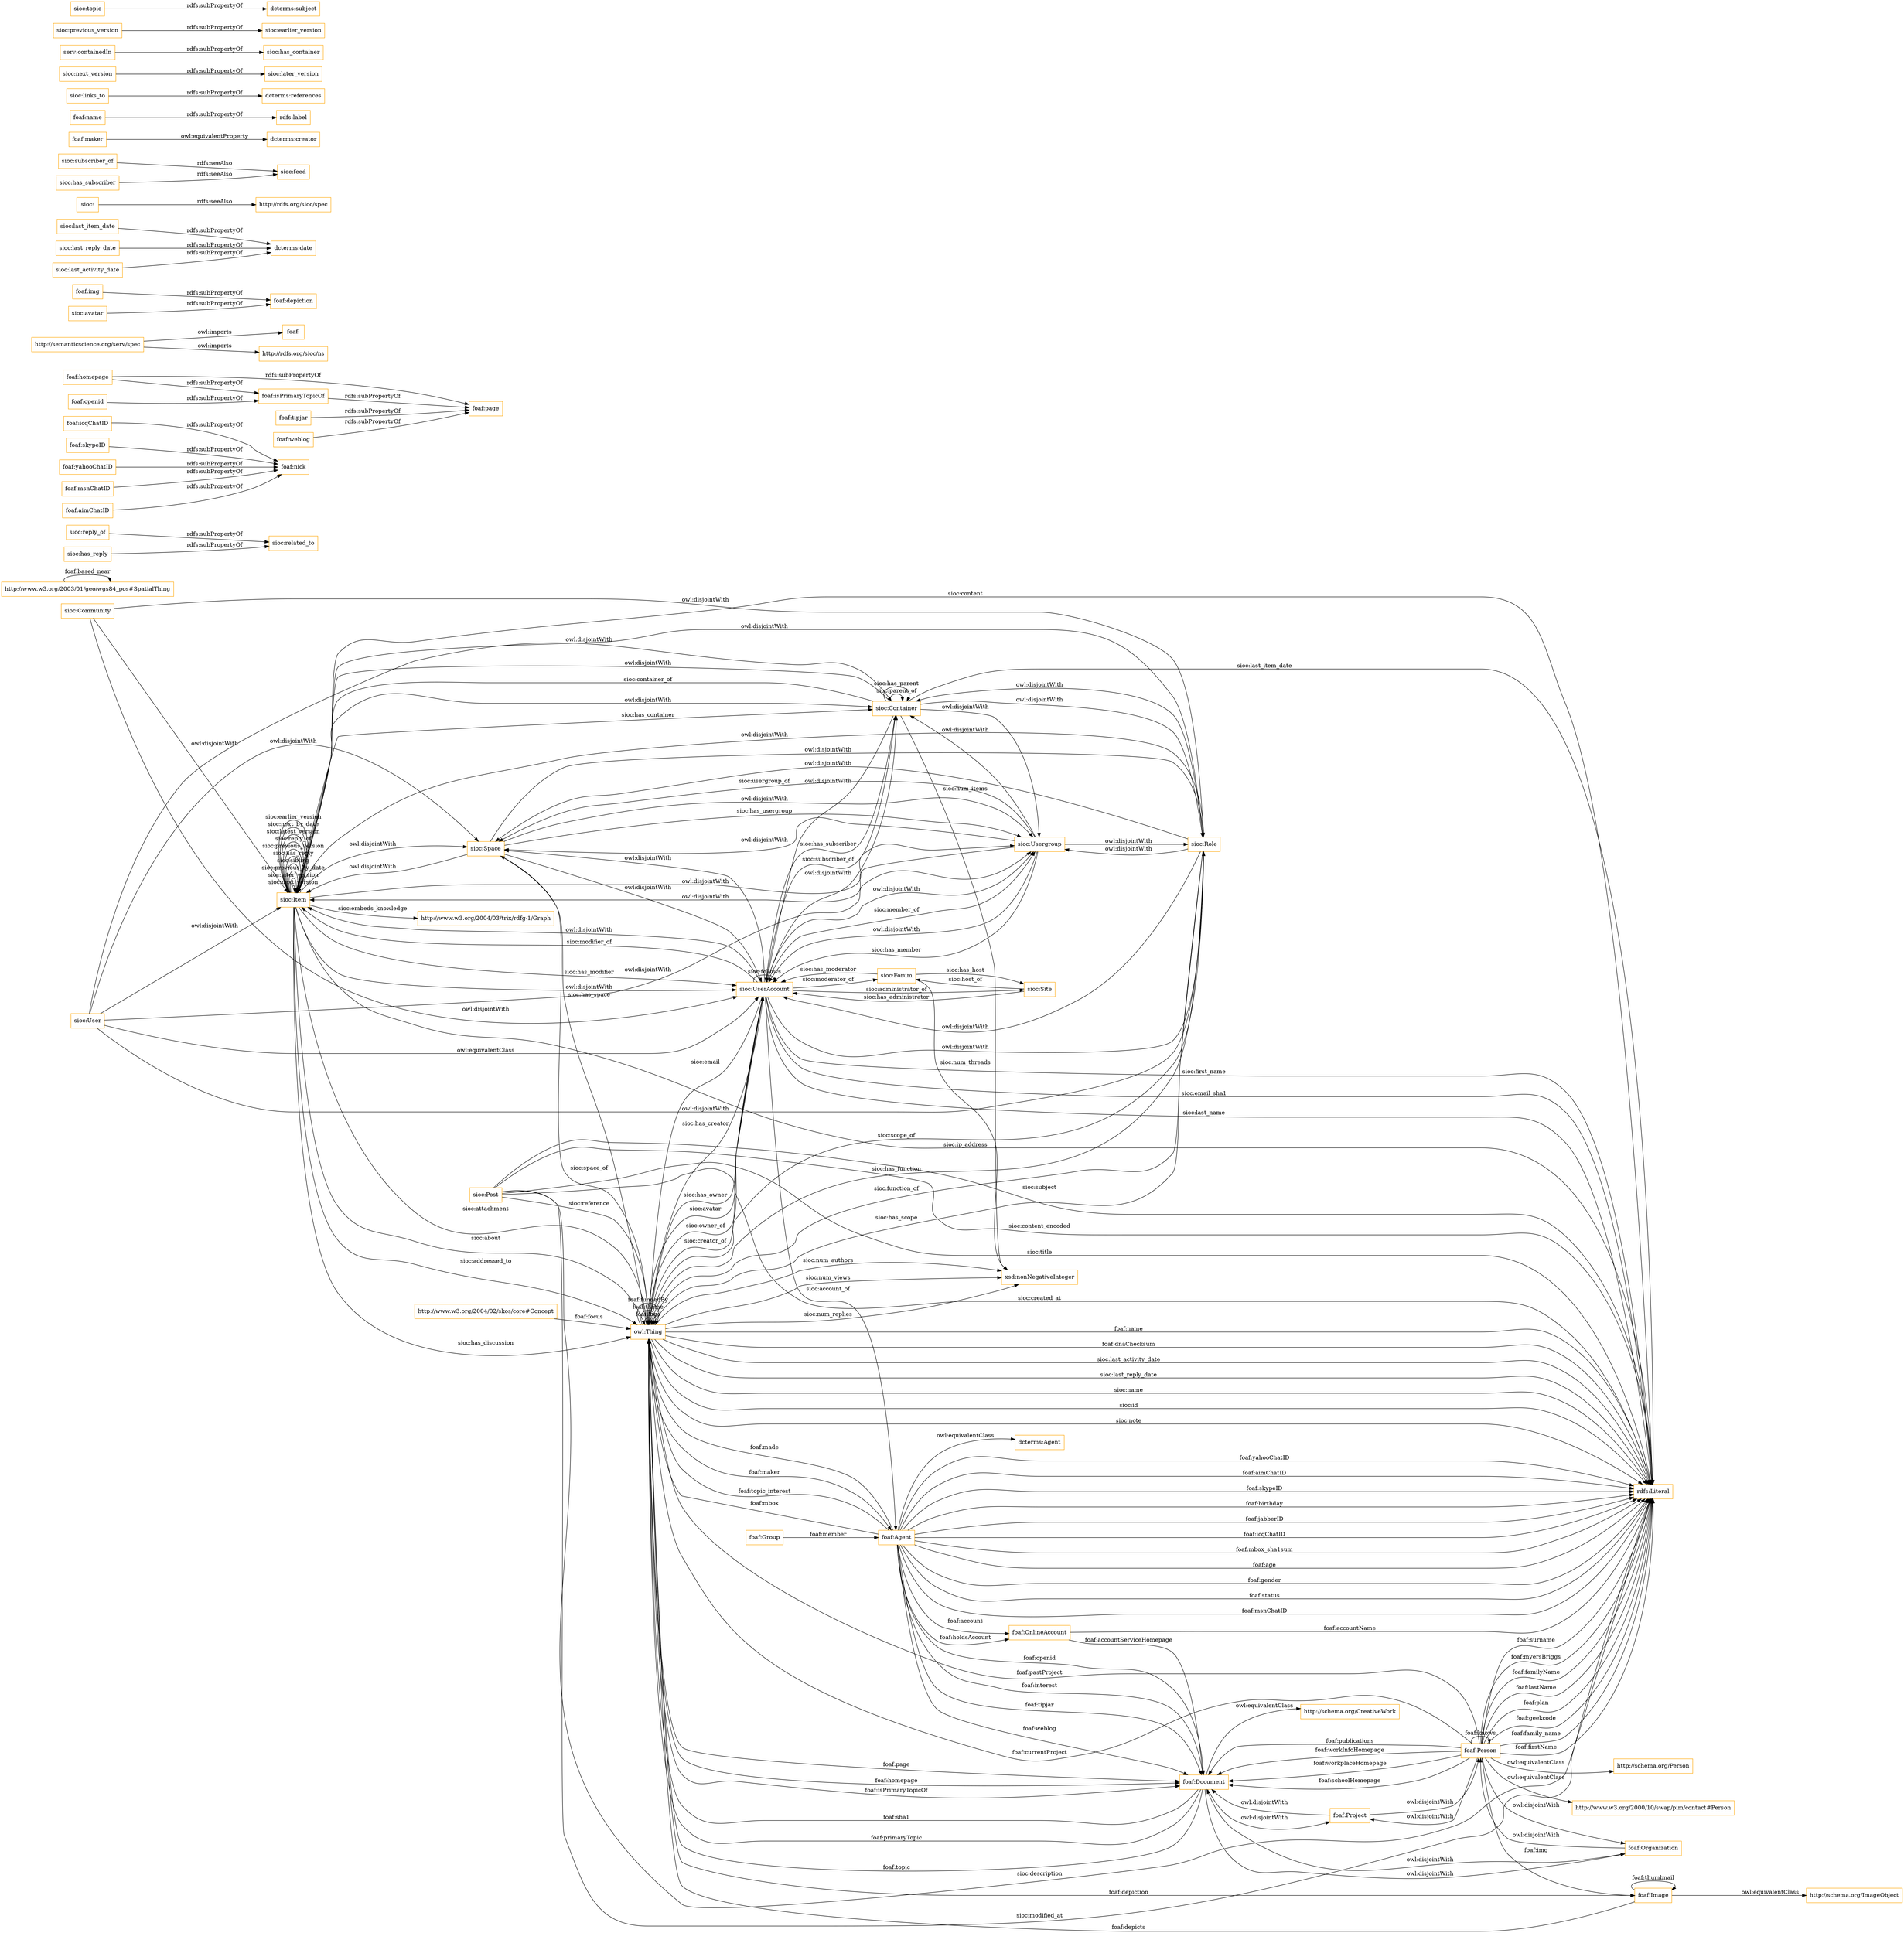 digraph ar2dtool_diagram { 
rankdir=LR;
size="1501"
node [shape = rectangle, color="orange"]; "sioc:Item" "sioc:Space" "foaf:Document" "sioc:Container" "sioc:UserAccount" "sioc:Usergroup" "foaf:Agent" "sioc:Post" "sioc:Community" "sioc:Site" "foaf:OnlineAccount" "sioc:Role" "sioc:Forum" "foaf:Image" "foaf:Project" "http://www.w3.org/2003/01/geo/wgs84_pos#SpatialThing" "foaf:Person" "foaf:Organization" "foaf:Group" ; /*classes style*/
	"sioc:reply_of" -> "sioc:related_to" [ label = "rdfs:subPropertyOf" ];
	"foaf:icqChatID" -> "foaf:nick" [ label = "rdfs:subPropertyOf" ];
	"foaf:isPrimaryTopicOf" -> "foaf:page" [ label = "rdfs:subPropertyOf" ];
	"foaf:openid" -> "foaf:isPrimaryTopicOf" [ label = "rdfs:subPropertyOf" ];
	"foaf:Project" -> "foaf:Document" [ label = "owl:disjointWith" ];
	"foaf:Project" -> "foaf:Person" [ label = "owl:disjointWith" ];
	"foaf:skypeID" -> "foaf:nick" [ label = "rdfs:subPropertyOf" ];
	"foaf:Image" -> "http://schema.org/ImageObject" [ label = "owl:equivalentClass" ];
	"http://semanticscience.org/serv/spec" -> "foaf:" [ label = "owl:imports" ];
	"http://semanticscience.org/serv/spec" -> "http://rdfs.org/sioc/ns" [ label = "owl:imports" ];
	"foaf:yahooChatID" -> "foaf:nick" [ label = "rdfs:subPropertyOf" ];
	"foaf:homepage" -> "foaf:page" [ label = "rdfs:subPropertyOf" ];
	"foaf:homepage" -> "foaf:isPrimaryTopicOf" [ label = "rdfs:subPropertyOf" ];
	"foaf:img" -> "foaf:depiction" [ label = "rdfs:subPropertyOf" ];
	"sioc:last_item_date" -> "dcterms:date" [ label = "rdfs:subPropertyOf" ];
	"sioc:User" -> "sioc:Role" [ label = "owl:disjointWith" ];
	"sioc:User" -> "sioc:Usergroup" [ label = "owl:disjointWith" ];
	"sioc:User" -> "sioc:Container" [ label = "owl:disjointWith" ];
	"sioc:User" -> "sioc:Item" [ label = "owl:disjointWith" ];
	"sioc:User" -> "sioc:UserAccount" [ label = "owl:equivalentClass" ];
	"sioc:User" -> "sioc:Space" [ label = "owl:disjointWith" ];
	"foaf:msnChatID" -> "foaf:nick" [ label = "rdfs:subPropertyOf" ];
	"sioc:" -> "http://rdfs.org/sioc/spec" [ label = "rdfs:seeAlso" ];
	"sioc:Community" -> "sioc:UserAccount" [ label = "owl:disjointWith" ];
	"sioc:Community" -> "sioc:Role" [ label = "owl:disjointWith" ];
	"sioc:Community" -> "sioc:Item" [ label = "owl:disjointWith" ];
	"sioc:last_reply_date" -> "dcterms:date" [ label = "rdfs:subPropertyOf" ];
	"sioc:last_activity_date" -> "dcterms:date" [ label = "rdfs:subPropertyOf" ];
	"sioc:subscriber_of" -> "sioc:feed" [ label = "rdfs:seeAlso" ];
	"foaf:Organization" -> "foaf:Document" [ label = "owl:disjointWith" ];
	"foaf:Organization" -> "foaf:Person" [ label = "owl:disjointWith" ];
	"sioc:Item" -> "sioc:Usergroup" [ label = "owl:disjointWith" ];
	"sioc:Item" -> "sioc:UserAccount" [ label = "owl:disjointWith" ];
	"sioc:Item" -> "sioc:Space" [ label = "owl:disjointWith" ];
	"sioc:Item" -> "sioc:Role" [ label = "owl:disjointWith" ];
	"sioc:Item" -> "sioc:Container" [ label = "owl:disjointWith" ];
	"foaf:maker" -> "dcterms:creator" [ label = "owl:equivalentProperty" ];
	"foaf:name" -> "rdfs:label" [ label = "rdfs:subPropertyOf" ];
	"sioc:links_to" -> "dcterms:references" [ label = "rdfs:subPropertyOf" ];
	"sioc:Space" -> "sioc:Usergroup" [ label = "owl:disjointWith" ];
	"sioc:Space" -> "sioc:UserAccount" [ label = "owl:disjointWith" ];
	"sioc:Space" -> "sioc:Role" [ label = "owl:disjointWith" ];
	"sioc:Space" -> "sioc:Item" [ label = "owl:disjointWith" ];
	"foaf:tipjar" -> "foaf:page" [ label = "rdfs:subPropertyOf" ];
	"sioc:next_version" -> "sioc:later_version" [ label = "rdfs:subPropertyOf" ];
	"sioc:avatar" -> "foaf:depiction" [ label = "rdfs:subPropertyOf" ];
	"foaf:Agent" -> "dcterms:Agent" [ label = "owl:equivalentClass" ];
	"sioc:has_subscriber" -> "sioc:feed" [ label = "rdfs:seeAlso" ];
	"serv:containedIn" -> "sioc:has_container" [ label = "rdfs:subPropertyOf" ];
	"foaf:weblog" -> "foaf:page" [ label = "rdfs:subPropertyOf" ];
	"foaf:Person" -> "foaf:Project" [ label = "owl:disjointWith" ];
	"foaf:Person" -> "http://schema.org/Person" [ label = "owl:equivalentClass" ];
	"foaf:Person" -> "http://www.w3.org/2000/10/swap/pim/contact#Person" [ label = "owl:equivalentClass" ];
	"foaf:Person" -> "foaf:Organization" [ label = "owl:disjointWith" ];
	"sioc:Container" -> "sioc:Usergroup" [ label = "owl:disjointWith" ];
	"sioc:Container" -> "sioc:UserAccount" [ label = "owl:disjointWith" ];
	"sioc:Container" -> "sioc:Role" [ label = "owl:disjointWith" ];
	"sioc:Container" -> "sioc:Item" [ label = "owl:disjointWith" ];
	"sioc:UserAccount" -> "sioc:Role" [ label = "owl:disjointWith" ];
	"sioc:UserAccount" -> "sioc:Usergroup" [ label = "owl:disjointWith" ];
	"sioc:UserAccount" -> "sioc:Space" [ label = "owl:disjointWith" ];
	"sioc:UserAccount" -> "sioc:Container" [ label = "owl:disjointWith" ];
	"sioc:UserAccount" -> "sioc:Item" [ label = "owl:disjointWith" ];
	"sioc:previous_version" -> "sioc:earlier_version" [ label = "rdfs:subPropertyOf" ];
	"foaf:aimChatID" -> "foaf:nick" [ label = "rdfs:subPropertyOf" ];
	"sioc:Usergroup" -> "sioc:UserAccount" [ label = "owl:disjointWith" ];
	"sioc:Usergroup" -> "sioc:Space" [ label = "owl:disjointWith" ];
	"sioc:Usergroup" -> "sioc:Role" [ label = "owl:disjointWith" ];
	"sioc:Usergroup" -> "sioc:Item" [ label = "owl:disjointWith" ];
	"sioc:Usergroup" -> "sioc:Container" [ label = "owl:disjointWith" ];
	"sioc:has_reply" -> "sioc:related_to" [ label = "rdfs:subPropertyOf" ];
	"foaf:Document" -> "foaf:Project" [ label = "owl:disjointWith" ];
	"foaf:Document" -> "foaf:Organization" [ label = "owl:disjointWith" ];
	"foaf:Document" -> "http://schema.org/CreativeWork" [ label = "owl:equivalentClass" ];
	"sioc:topic" -> "dcterms:subject" [ label = "rdfs:subPropertyOf" ];
	"sioc:Role" -> "sioc:Usergroup" [ label = "owl:disjointWith" ];
	"sioc:Role" -> "sioc:UserAccount" [ label = "owl:disjointWith" ];
	"sioc:Role" -> "sioc:Space" [ label = "owl:disjointWith" ];
	"sioc:Role" -> "sioc:Item" [ label = "owl:disjointWith" ];
	"sioc:Role" -> "sioc:Container" [ label = "owl:disjointWith" ];
	"sioc:Item" -> "sioc:Item" [ label = "sioc:next_version" ];
	"owl:Thing" -> "rdfs:Literal" [ label = "foaf:name" ];
	"owl:Thing" -> "foaf:Document" [ label = "foaf:page" ];
	"sioc:Post" -> "rdfs:Literal" [ label = "sioc:content_encoded" ];
	"sioc:Item" -> "sioc:Container" [ label = "sioc:has_container" ];
	"foaf:Agent" -> "foaf:Document" [ label = "foaf:openid" ];
	"sioc:Post" -> "owl:Thing" [ label = "sioc:reference" ];
	"sioc:Container" -> "sioc:UserAccount" [ label = "sioc:has_subscriber" ];
	"owl:Thing" -> "rdfs:Literal" [ label = "foaf:dnaChecksum" ];
	"sioc:Space" -> "sioc:Usergroup" [ label = "sioc:has_usergroup" ];
	"sioc:Item" -> "owl:Thing" [ label = "sioc:has_discussion" ];
	"foaf:Person" -> "owl:Thing" [ label = "foaf:pastProject" ];
	"foaf:Person" -> "rdfs:Literal" [ label = "foaf:firstName" ];
	"sioc:Post" -> "rdfs:Literal" [ label = "sioc:title" ];
	"foaf:Person" -> "rdfs:Literal" [ label = "foaf:surname" ];
	"sioc:Item" -> "sioc:Item" [ label = "sioc:later_version" ];
	"sioc:Container" -> "xsd:nonNegativeInteger" [ label = "sioc:num_items" ];
	"sioc:UserAccount" -> "sioc:Forum" [ label = "sioc:moderator_of" ];
	"foaf:Agent" -> "owl:Thing" [ label = "foaf:topic_interest" ];
	"sioc:Post" -> "rdfs:Literal" [ label = "sioc:created_at" ];
	"sioc:Forum" -> "xsd:nonNegativeInteger" [ label = "sioc:num_threads" ];
	"http://www.w3.org/2003/01/geo/wgs84_pos#SpatialThing" -> "http://www.w3.org/2003/01/geo/wgs84_pos#SpatialThing" [ label = "foaf:based_near" ];
	"foaf:Agent" -> "foaf:OnlineAccount" [ label = "foaf:account" ];
	"foaf:Agent" -> "rdfs:Literal" [ label = "foaf:gender" ];
	"sioc:UserAccount" -> "rdfs:Literal" [ label = "sioc:first_name" ];
	"foaf:Agent" -> "rdfs:Literal" [ label = "foaf:status" ];
	"sioc:Usergroup" -> "sioc:Space" [ label = "sioc:usergroup_of" ];
	"owl:Thing" -> "foaf:Document" [ label = "foaf:homepage" ];
	"sioc:Item" -> "owl:Thing" [ label = "sioc:attachment" ];
	"sioc:Container" -> "sioc:Container" [ label = "sioc:parent_of" ];
	"foaf:Agent" -> "foaf:Document" [ label = "foaf:interest" ];
	"owl:Thing" -> "rdfs:Literal" [ label = "sioc:last_activity_date" ];
	"foaf:Agent" -> "rdfs:Literal" [ label = "foaf:msnChatID" ];
	"owl:Thing" -> "sioc:UserAccount" [ label = "sioc:has_creator" ];
	"owl:Thing" -> "foaf:Agent" [ label = "foaf:maker" ];
	"sioc:UserAccount" -> "sioc:Item" [ label = "sioc:modifier_of" ];
	"foaf:OnlineAccount" -> "foaf:Document" [ label = "foaf:accountServiceHomepage" ];
	"foaf:Agent" -> "rdfs:Literal" [ label = "foaf:yahooChatID" ];
	"owl:Thing" -> "sioc:Role" [ label = "sioc:has_function" ];
	"sioc:Item" -> "sioc:UserAccount" [ label = "sioc:has_modifier" ];
	"sioc:Item" -> "sioc:Item" [ label = "sioc:previous_by_date" ];
	"foaf:Person" -> "rdfs:Literal" [ label = "foaf:myersBriggs" ];
	"foaf:Person" -> "rdfs:Literal" [ label = "foaf:familyName" ];
	"sioc:UserAccount" -> "owl:Thing" [ label = "sioc:avatar" ];
	"sioc:Post" -> "rdfs:Literal" [ label = "sioc:description" ];
	"sioc:Container" -> "rdfs:Literal" [ label = "sioc:last_item_date" ];
	"foaf:Group" -> "foaf:Agent" [ label = "foaf:member" ];
	"sioc:UserAccount" -> "sioc:Site" [ label = "sioc:administrator_of" ];
	"owl:Thing" -> "rdfs:Literal" [ label = "sioc:last_reply_date" ];
	"sioc:Item" -> "http://www.w3.org/2004/03/trix/rdfg-1/Graph" [ label = "sioc:embeds_knowledge" ];
	"foaf:Person" -> "foaf:Person" [ label = "foaf:knows" ];
	"owl:Thing" -> "owl:Thing" [ label = "foaf:logo" ];
	"foaf:Agent" -> "rdfs:Literal" [ label = "foaf:aimChatID" ];
	"owl:Thing" -> "owl:Thing" [ label = "foaf:theme" ];
	"sioc:UserAccount" -> "foaf:Agent" [ label = "sioc:account_of" ];
	"owl:Thing" -> "xsd:nonNegativeInteger" [ label = "sioc:num_replies" ];
	"sioc:UserAccount" -> "rdfs:Literal" [ label = "sioc:email_sha1" ];
	"foaf:Person" -> "owl:Thing" [ label = "foaf:currentProject" ];
	"foaf:Agent" -> "rdfs:Literal" [ label = "foaf:skypeID" ];
	"foaf:Person" -> "rdfs:Literal" [ label = "foaf:lastName" ];
	"owl:Thing" -> "rdfs:Literal" [ label = "sioc:name" ];
	"foaf:Agent" -> "rdfs:Literal" [ label = "foaf:birthday" ];
	"sioc:UserAccount" -> "owl:Thing" [ label = "sioc:owner_of" ];
	"foaf:Image" -> "owl:Thing" [ label = "foaf:depicts" ];
	"sioc:Item" -> "sioc:Item" [ label = "sioc:sibling" ];
	"sioc:Post" -> "rdfs:Literal" [ label = "sioc:modified_at" ];
	"sioc:Item" -> "sioc:Item" [ label = "sioc:has_reply" ];
	"foaf:Document" -> "owl:Thing" [ label = "foaf:sha1" ];
	"sioc:Forum" -> "sioc:UserAccount" [ label = "sioc:has_moderator" ];
	"foaf:Agent" -> "foaf:Document" [ label = "foaf:tipjar" ];
	"sioc:Post" -> "rdfs:Literal" [ label = "sioc:subject" ];
	"foaf:Person" -> "foaf:Document" [ label = "foaf:publications" ];
	"owl:Thing" -> "sioc:Role" [ label = "sioc:scope_of" ];
	"sioc:Container" -> "sioc:Container" [ label = "sioc:has_parent" ];
	"sioc:Item" -> "sioc:Item" [ label = "sioc:previous_version" ];
	"sioc:Usergroup" -> "sioc:UserAccount" [ label = "sioc:has_member" ];
	"sioc:Container" -> "sioc:Item" [ label = "sioc:container_of" ];
	"owl:Thing" -> "rdfs:Literal" [ label = "sioc:id" ];
	"owl:Thing" -> "owl:Thing" [ label = "foaf:fundedBy" ];
	"owl:Thing" -> "sioc:UserAccount" [ label = "sioc:has_owner" ];
	"sioc:Item" -> "sioc:Item" [ label = "sioc:reply_of" ];
	"sioc:Item" -> "rdfs:Literal" [ label = "sioc:content" ];
	"sioc:Item" -> "owl:Thing" [ label = "sioc:about" ];
	"foaf:Person" -> "foaf:Image" [ label = "foaf:img" ];
	"foaf:Agent" -> "rdfs:Literal" [ label = "foaf:jabberID" ];
	"sioc:Space" -> "owl:Thing" [ label = "sioc:space_of" ];
	"owl:Thing" -> "sioc:Space" [ label = "sioc:has_space" ];
	"foaf:Person" -> "foaf:Document" [ label = "foaf:workInfoHomepage" ];
	"sioc:UserAccount" -> "sioc:UserAccount" [ label = "sioc:follows" ];
	"foaf:Agent" -> "rdfs:Literal" [ label = "foaf:icqChatID" ];
	"foaf:Agent" -> "foaf:Document" [ label = "foaf:weblog" ];
	"sioc:Item" -> "sioc:Item" [ label = "sioc:latest_version" ];
	"sioc:UserAccount" -> "sioc:Container" [ label = "sioc:subscriber_of" ];
	"foaf:Person" -> "foaf:Document" [ label = "foaf:workplaceHomepage" ];
	"sioc:Site" -> "sioc:Forum" [ label = "sioc:host_of" ];
	"owl:Thing" -> "rdfs:Literal" [ label = "sioc:note" ];
	"foaf:Person" -> "foaf:Document" [ label = "foaf:schoolHomepage" ];
	"sioc:Item" -> "rdfs:Literal" [ label = "sioc:ip_address" ];
	"foaf:Agent" -> "foaf:OnlineAccount" [ label = "foaf:holdsAccount" ];
	"owl:Thing" -> "foaf:Document" [ label = "foaf:isPrimaryTopicOf" ];
	"sioc:UserAccount" -> "owl:Thing" [ label = "sioc:creator_of" ];
	"foaf:Image" -> "foaf:Image" [ label = "foaf:thumbnail" ];
	"sioc:Item" -> "sioc:Item" [ label = "sioc:next_by_date" ];
	"sioc:Item" -> "sioc:Item" [ label = "sioc:earlier_version" ];
	"http://www.w3.org/2004/02/skos/core#Concept" -> "owl:Thing" [ label = "foaf:focus" ];
	"foaf:Document" -> "owl:Thing" [ label = "foaf:primaryTopic" ];
	"foaf:Agent" -> "owl:Thing" [ label = "foaf:mbox" ];
	"sioc:UserAccount" -> "owl:Thing" [ label = "sioc:email" ];
	"sioc:Site" -> "sioc:UserAccount" [ label = "sioc:has_administrator" ];
	"foaf:Person" -> "rdfs:Literal" [ label = "foaf:plan" ];
	"foaf:Person" -> "rdfs:Literal" [ label = "foaf:geekcode" ];
	"foaf:Person" -> "rdfs:Literal" [ label = "foaf:family_name" ];
	"sioc:Role" -> "owl:Thing" [ label = "sioc:function_of" ];
	"sioc:UserAccount" -> "rdfs:Literal" [ label = "sioc:last_name" ];
	"owl:Thing" -> "foaf:Image" [ label = "foaf:depiction" ];
	"sioc:Forum" -> "sioc:Site" [ label = "sioc:has_host" ];
	"foaf:Agent" -> "owl:Thing" [ label = "foaf:made" ];
	"owl:Thing" -> "xsd:nonNegativeInteger" [ label = "sioc:num_authors" ];
	"foaf:Agent" -> "rdfs:Literal" [ label = "foaf:mbox_sha1sum" ];
	"foaf:OnlineAccount" -> "rdfs:Literal" [ label = "foaf:accountName" ];
	"foaf:Agent" -> "rdfs:Literal" [ label = "foaf:age" ];
	"sioc:Role" -> "owl:Thing" [ label = "sioc:has_scope" ];
	"sioc:UserAccount" -> "sioc:Usergroup" [ label = "sioc:member_of" ];
	"owl:Thing" -> "xsd:nonNegativeInteger" [ label = "sioc:num_views" ];
	"sioc:Item" -> "owl:Thing" [ label = "sioc:addressed_to" ];
	"foaf:Document" -> "owl:Thing" [ label = "foaf:topic" ];

}
